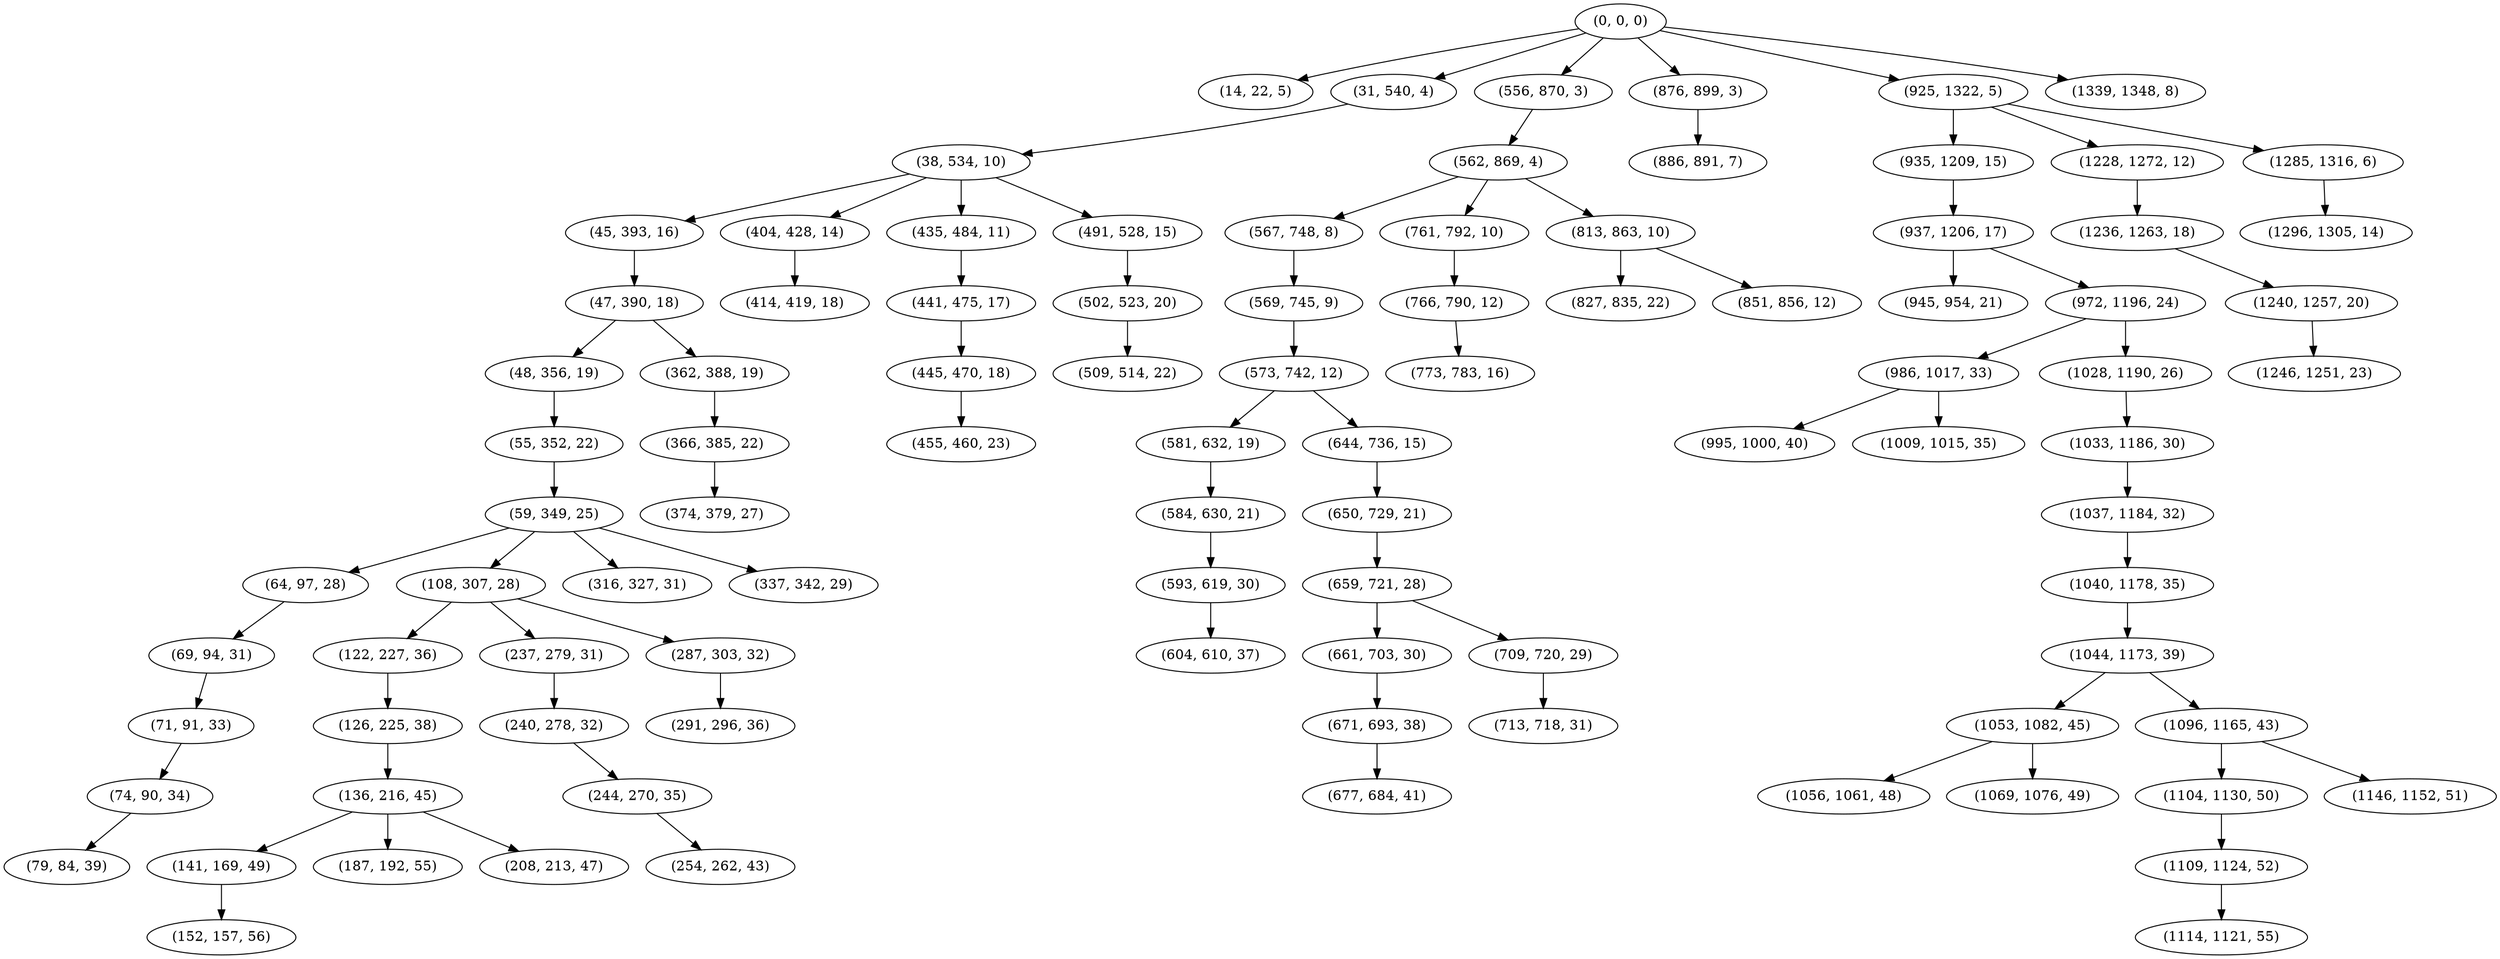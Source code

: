 digraph tree {
    "(0, 0, 0)";
    "(14, 22, 5)";
    "(31, 540, 4)";
    "(38, 534, 10)";
    "(45, 393, 16)";
    "(47, 390, 18)";
    "(48, 356, 19)";
    "(55, 352, 22)";
    "(59, 349, 25)";
    "(64, 97, 28)";
    "(69, 94, 31)";
    "(71, 91, 33)";
    "(74, 90, 34)";
    "(79, 84, 39)";
    "(108, 307, 28)";
    "(122, 227, 36)";
    "(126, 225, 38)";
    "(136, 216, 45)";
    "(141, 169, 49)";
    "(152, 157, 56)";
    "(187, 192, 55)";
    "(208, 213, 47)";
    "(237, 279, 31)";
    "(240, 278, 32)";
    "(244, 270, 35)";
    "(254, 262, 43)";
    "(287, 303, 32)";
    "(291, 296, 36)";
    "(316, 327, 31)";
    "(337, 342, 29)";
    "(362, 388, 19)";
    "(366, 385, 22)";
    "(374, 379, 27)";
    "(404, 428, 14)";
    "(414, 419, 18)";
    "(435, 484, 11)";
    "(441, 475, 17)";
    "(445, 470, 18)";
    "(455, 460, 23)";
    "(491, 528, 15)";
    "(502, 523, 20)";
    "(509, 514, 22)";
    "(556, 870, 3)";
    "(562, 869, 4)";
    "(567, 748, 8)";
    "(569, 745, 9)";
    "(573, 742, 12)";
    "(581, 632, 19)";
    "(584, 630, 21)";
    "(593, 619, 30)";
    "(604, 610, 37)";
    "(644, 736, 15)";
    "(650, 729, 21)";
    "(659, 721, 28)";
    "(661, 703, 30)";
    "(671, 693, 38)";
    "(677, 684, 41)";
    "(709, 720, 29)";
    "(713, 718, 31)";
    "(761, 792, 10)";
    "(766, 790, 12)";
    "(773, 783, 16)";
    "(813, 863, 10)";
    "(827, 835, 22)";
    "(851, 856, 12)";
    "(876, 899, 3)";
    "(886, 891, 7)";
    "(925, 1322, 5)";
    "(935, 1209, 15)";
    "(937, 1206, 17)";
    "(945, 954, 21)";
    "(972, 1196, 24)";
    "(986, 1017, 33)";
    "(995, 1000, 40)";
    "(1009, 1015, 35)";
    "(1028, 1190, 26)";
    "(1033, 1186, 30)";
    "(1037, 1184, 32)";
    "(1040, 1178, 35)";
    "(1044, 1173, 39)";
    "(1053, 1082, 45)";
    "(1056, 1061, 48)";
    "(1069, 1076, 49)";
    "(1096, 1165, 43)";
    "(1104, 1130, 50)";
    "(1109, 1124, 52)";
    "(1114, 1121, 55)";
    "(1146, 1152, 51)";
    "(1228, 1272, 12)";
    "(1236, 1263, 18)";
    "(1240, 1257, 20)";
    "(1246, 1251, 23)";
    "(1285, 1316, 6)";
    "(1296, 1305, 14)";
    "(1339, 1348, 8)";
    "(0, 0, 0)" -> "(14, 22, 5)";
    "(0, 0, 0)" -> "(31, 540, 4)";
    "(0, 0, 0)" -> "(556, 870, 3)";
    "(0, 0, 0)" -> "(876, 899, 3)";
    "(0, 0, 0)" -> "(925, 1322, 5)";
    "(0, 0, 0)" -> "(1339, 1348, 8)";
    "(31, 540, 4)" -> "(38, 534, 10)";
    "(38, 534, 10)" -> "(45, 393, 16)";
    "(38, 534, 10)" -> "(404, 428, 14)";
    "(38, 534, 10)" -> "(435, 484, 11)";
    "(38, 534, 10)" -> "(491, 528, 15)";
    "(45, 393, 16)" -> "(47, 390, 18)";
    "(47, 390, 18)" -> "(48, 356, 19)";
    "(47, 390, 18)" -> "(362, 388, 19)";
    "(48, 356, 19)" -> "(55, 352, 22)";
    "(55, 352, 22)" -> "(59, 349, 25)";
    "(59, 349, 25)" -> "(64, 97, 28)";
    "(59, 349, 25)" -> "(108, 307, 28)";
    "(59, 349, 25)" -> "(316, 327, 31)";
    "(59, 349, 25)" -> "(337, 342, 29)";
    "(64, 97, 28)" -> "(69, 94, 31)";
    "(69, 94, 31)" -> "(71, 91, 33)";
    "(71, 91, 33)" -> "(74, 90, 34)";
    "(74, 90, 34)" -> "(79, 84, 39)";
    "(108, 307, 28)" -> "(122, 227, 36)";
    "(108, 307, 28)" -> "(237, 279, 31)";
    "(108, 307, 28)" -> "(287, 303, 32)";
    "(122, 227, 36)" -> "(126, 225, 38)";
    "(126, 225, 38)" -> "(136, 216, 45)";
    "(136, 216, 45)" -> "(141, 169, 49)";
    "(136, 216, 45)" -> "(187, 192, 55)";
    "(136, 216, 45)" -> "(208, 213, 47)";
    "(141, 169, 49)" -> "(152, 157, 56)";
    "(237, 279, 31)" -> "(240, 278, 32)";
    "(240, 278, 32)" -> "(244, 270, 35)";
    "(244, 270, 35)" -> "(254, 262, 43)";
    "(287, 303, 32)" -> "(291, 296, 36)";
    "(362, 388, 19)" -> "(366, 385, 22)";
    "(366, 385, 22)" -> "(374, 379, 27)";
    "(404, 428, 14)" -> "(414, 419, 18)";
    "(435, 484, 11)" -> "(441, 475, 17)";
    "(441, 475, 17)" -> "(445, 470, 18)";
    "(445, 470, 18)" -> "(455, 460, 23)";
    "(491, 528, 15)" -> "(502, 523, 20)";
    "(502, 523, 20)" -> "(509, 514, 22)";
    "(556, 870, 3)" -> "(562, 869, 4)";
    "(562, 869, 4)" -> "(567, 748, 8)";
    "(562, 869, 4)" -> "(761, 792, 10)";
    "(562, 869, 4)" -> "(813, 863, 10)";
    "(567, 748, 8)" -> "(569, 745, 9)";
    "(569, 745, 9)" -> "(573, 742, 12)";
    "(573, 742, 12)" -> "(581, 632, 19)";
    "(573, 742, 12)" -> "(644, 736, 15)";
    "(581, 632, 19)" -> "(584, 630, 21)";
    "(584, 630, 21)" -> "(593, 619, 30)";
    "(593, 619, 30)" -> "(604, 610, 37)";
    "(644, 736, 15)" -> "(650, 729, 21)";
    "(650, 729, 21)" -> "(659, 721, 28)";
    "(659, 721, 28)" -> "(661, 703, 30)";
    "(659, 721, 28)" -> "(709, 720, 29)";
    "(661, 703, 30)" -> "(671, 693, 38)";
    "(671, 693, 38)" -> "(677, 684, 41)";
    "(709, 720, 29)" -> "(713, 718, 31)";
    "(761, 792, 10)" -> "(766, 790, 12)";
    "(766, 790, 12)" -> "(773, 783, 16)";
    "(813, 863, 10)" -> "(827, 835, 22)";
    "(813, 863, 10)" -> "(851, 856, 12)";
    "(876, 899, 3)" -> "(886, 891, 7)";
    "(925, 1322, 5)" -> "(935, 1209, 15)";
    "(925, 1322, 5)" -> "(1228, 1272, 12)";
    "(925, 1322, 5)" -> "(1285, 1316, 6)";
    "(935, 1209, 15)" -> "(937, 1206, 17)";
    "(937, 1206, 17)" -> "(945, 954, 21)";
    "(937, 1206, 17)" -> "(972, 1196, 24)";
    "(972, 1196, 24)" -> "(986, 1017, 33)";
    "(972, 1196, 24)" -> "(1028, 1190, 26)";
    "(986, 1017, 33)" -> "(995, 1000, 40)";
    "(986, 1017, 33)" -> "(1009, 1015, 35)";
    "(1028, 1190, 26)" -> "(1033, 1186, 30)";
    "(1033, 1186, 30)" -> "(1037, 1184, 32)";
    "(1037, 1184, 32)" -> "(1040, 1178, 35)";
    "(1040, 1178, 35)" -> "(1044, 1173, 39)";
    "(1044, 1173, 39)" -> "(1053, 1082, 45)";
    "(1044, 1173, 39)" -> "(1096, 1165, 43)";
    "(1053, 1082, 45)" -> "(1056, 1061, 48)";
    "(1053, 1082, 45)" -> "(1069, 1076, 49)";
    "(1096, 1165, 43)" -> "(1104, 1130, 50)";
    "(1096, 1165, 43)" -> "(1146, 1152, 51)";
    "(1104, 1130, 50)" -> "(1109, 1124, 52)";
    "(1109, 1124, 52)" -> "(1114, 1121, 55)";
    "(1228, 1272, 12)" -> "(1236, 1263, 18)";
    "(1236, 1263, 18)" -> "(1240, 1257, 20)";
    "(1240, 1257, 20)" -> "(1246, 1251, 23)";
    "(1285, 1316, 6)" -> "(1296, 1305, 14)";
}
